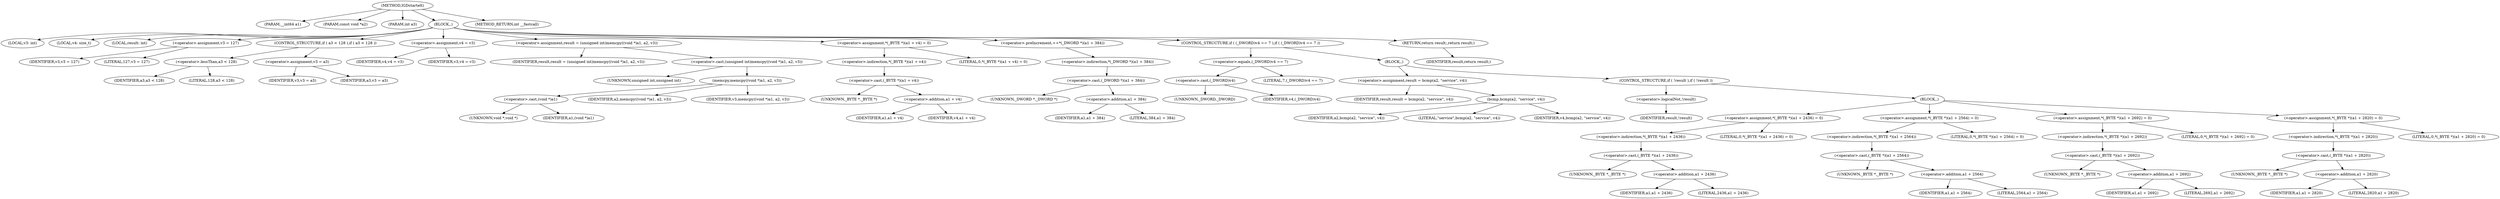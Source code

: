 digraph IGDstartelt {  
"1000104" [label = "(METHOD,IGDstartelt)" ]
"1000105" [label = "(PARAM,__int64 a1)" ]
"1000106" [label = "(PARAM,const void *a2)" ]
"1000107" [label = "(PARAM,int a3)" ]
"1000108" [label = "(BLOCK,,)" ]
"1000109" [label = "(LOCAL,v3: int)" ]
"1000110" [label = "(LOCAL,v4: size_t)" ]
"1000111" [label = "(LOCAL,result: int)" ]
"1000112" [label = "(<operator>.assignment,v3 = 127)" ]
"1000113" [label = "(IDENTIFIER,v3,v3 = 127)" ]
"1000114" [label = "(LITERAL,127,v3 = 127)" ]
"1000115" [label = "(CONTROL_STRUCTURE,if ( a3 < 128 ),if ( a3 < 128 ))" ]
"1000116" [label = "(<operator>.lessThan,a3 < 128)" ]
"1000117" [label = "(IDENTIFIER,a3,a3 < 128)" ]
"1000118" [label = "(LITERAL,128,a3 < 128)" ]
"1000119" [label = "(<operator>.assignment,v3 = a3)" ]
"1000120" [label = "(IDENTIFIER,v3,v3 = a3)" ]
"1000121" [label = "(IDENTIFIER,a3,v3 = a3)" ]
"1000122" [label = "(<operator>.assignment,v4 = v3)" ]
"1000123" [label = "(IDENTIFIER,v4,v4 = v3)" ]
"1000124" [label = "(IDENTIFIER,v3,v4 = v3)" ]
"1000125" [label = "(<operator>.assignment,result = (unsigned int)memcpy((void *)a1, a2, v3))" ]
"1000126" [label = "(IDENTIFIER,result,result = (unsigned int)memcpy((void *)a1, a2, v3))" ]
"1000127" [label = "(<operator>.cast,(unsigned int)memcpy((void *)a1, a2, v3))" ]
"1000128" [label = "(UNKNOWN,unsigned int,unsigned int)" ]
"1000129" [label = "(memcpy,memcpy((void *)a1, a2, v3))" ]
"1000130" [label = "(<operator>.cast,(void *)a1)" ]
"1000131" [label = "(UNKNOWN,void *,void *)" ]
"1000132" [label = "(IDENTIFIER,a1,(void *)a1)" ]
"1000133" [label = "(IDENTIFIER,a2,memcpy((void *)a1, a2, v3))" ]
"1000134" [label = "(IDENTIFIER,v3,memcpy((void *)a1, a2, v3))" ]
"1000135" [label = "(<operator>.assignment,*(_BYTE *)(a1 + v4) = 0)" ]
"1000136" [label = "(<operator>.indirection,*(_BYTE *)(a1 + v4))" ]
"1000137" [label = "(<operator>.cast,(_BYTE *)(a1 + v4))" ]
"1000138" [label = "(UNKNOWN,_BYTE *,_BYTE *)" ]
"1000139" [label = "(<operator>.addition,a1 + v4)" ]
"1000140" [label = "(IDENTIFIER,a1,a1 + v4)" ]
"1000141" [label = "(IDENTIFIER,v4,a1 + v4)" ]
"1000142" [label = "(LITERAL,0,*(_BYTE *)(a1 + v4) = 0)" ]
"1000143" [label = "(<operator>.preIncrement,++*(_DWORD *)(a1 + 384))" ]
"1000144" [label = "(<operator>.indirection,*(_DWORD *)(a1 + 384))" ]
"1000145" [label = "(<operator>.cast,(_DWORD *)(a1 + 384))" ]
"1000146" [label = "(UNKNOWN,_DWORD *,_DWORD *)" ]
"1000147" [label = "(<operator>.addition,a1 + 384)" ]
"1000148" [label = "(IDENTIFIER,a1,a1 + 384)" ]
"1000149" [label = "(LITERAL,384,a1 + 384)" ]
"1000150" [label = "(CONTROL_STRUCTURE,if ( (_DWORD)v4 == 7 ),if ( (_DWORD)v4 == 7 ))" ]
"1000151" [label = "(<operator>.equals,(_DWORD)v4 == 7)" ]
"1000152" [label = "(<operator>.cast,(_DWORD)v4)" ]
"1000153" [label = "(UNKNOWN,_DWORD,_DWORD)" ]
"1000154" [label = "(IDENTIFIER,v4,(_DWORD)v4)" ]
"1000155" [label = "(LITERAL,7,(_DWORD)v4 == 7)" ]
"1000156" [label = "(BLOCK,,)" ]
"1000157" [label = "(<operator>.assignment,result = bcmp(a2, \"service\", v4))" ]
"1000158" [label = "(IDENTIFIER,result,result = bcmp(a2, \"service\", v4))" ]
"1000159" [label = "(bcmp,bcmp(a2, \"service\", v4))" ]
"1000160" [label = "(IDENTIFIER,a2,bcmp(a2, \"service\", v4))" ]
"1000161" [label = "(LITERAL,\"service\",bcmp(a2, \"service\", v4))" ]
"1000162" [label = "(IDENTIFIER,v4,bcmp(a2, \"service\", v4))" ]
"1000163" [label = "(CONTROL_STRUCTURE,if ( !result ),if ( !result ))" ]
"1000164" [label = "(<operator>.logicalNot,!result)" ]
"1000165" [label = "(IDENTIFIER,result,!result)" ]
"1000166" [label = "(BLOCK,,)" ]
"1000167" [label = "(<operator>.assignment,*(_BYTE *)(a1 + 2436) = 0)" ]
"1000168" [label = "(<operator>.indirection,*(_BYTE *)(a1 + 2436))" ]
"1000169" [label = "(<operator>.cast,(_BYTE *)(a1 + 2436))" ]
"1000170" [label = "(UNKNOWN,_BYTE *,_BYTE *)" ]
"1000171" [label = "(<operator>.addition,a1 + 2436)" ]
"1000172" [label = "(IDENTIFIER,a1,a1 + 2436)" ]
"1000173" [label = "(LITERAL,2436,a1 + 2436)" ]
"1000174" [label = "(LITERAL,0,*(_BYTE *)(a1 + 2436) = 0)" ]
"1000175" [label = "(<operator>.assignment,*(_BYTE *)(a1 + 2564) = 0)" ]
"1000176" [label = "(<operator>.indirection,*(_BYTE *)(a1 + 2564))" ]
"1000177" [label = "(<operator>.cast,(_BYTE *)(a1 + 2564))" ]
"1000178" [label = "(UNKNOWN,_BYTE *,_BYTE *)" ]
"1000179" [label = "(<operator>.addition,a1 + 2564)" ]
"1000180" [label = "(IDENTIFIER,a1,a1 + 2564)" ]
"1000181" [label = "(LITERAL,2564,a1 + 2564)" ]
"1000182" [label = "(LITERAL,0,*(_BYTE *)(a1 + 2564) = 0)" ]
"1000183" [label = "(<operator>.assignment,*(_BYTE *)(a1 + 2692) = 0)" ]
"1000184" [label = "(<operator>.indirection,*(_BYTE *)(a1 + 2692))" ]
"1000185" [label = "(<operator>.cast,(_BYTE *)(a1 + 2692))" ]
"1000186" [label = "(UNKNOWN,_BYTE *,_BYTE *)" ]
"1000187" [label = "(<operator>.addition,a1 + 2692)" ]
"1000188" [label = "(IDENTIFIER,a1,a1 + 2692)" ]
"1000189" [label = "(LITERAL,2692,a1 + 2692)" ]
"1000190" [label = "(LITERAL,0,*(_BYTE *)(a1 + 2692) = 0)" ]
"1000191" [label = "(<operator>.assignment,*(_BYTE *)(a1 + 2820) = 0)" ]
"1000192" [label = "(<operator>.indirection,*(_BYTE *)(a1 + 2820))" ]
"1000193" [label = "(<operator>.cast,(_BYTE *)(a1 + 2820))" ]
"1000194" [label = "(UNKNOWN,_BYTE *,_BYTE *)" ]
"1000195" [label = "(<operator>.addition,a1 + 2820)" ]
"1000196" [label = "(IDENTIFIER,a1,a1 + 2820)" ]
"1000197" [label = "(LITERAL,2820,a1 + 2820)" ]
"1000198" [label = "(LITERAL,0,*(_BYTE *)(a1 + 2820) = 0)" ]
"1000199" [label = "(RETURN,return result;,return result;)" ]
"1000200" [label = "(IDENTIFIER,result,return result;)" ]
"1000201" [label = "(METHOD_RETURN,int __fastcall)" ]
  "1000104" -> "1000105" 
  "1000104" -> "1000106" 
  "1000104" -> "1000107" 
  "1000104" -> "1000108" 
  "1000104" -> "1000201" 
  "1000108" -> "1000109" 
  "1000108" -> "1000110" 
  "1000108" -> "1000111" 
  "1000108" -> "1000112" 
  "1000108" -> "1000115" 
  "1000108" -> "1000122" 
  "1000108" -> "1000125" 
  "1000108" -> "1000135" 
  "1000108" -> "1000143" 
  "1000108" -> "1000150" 
  "1000108" -> "1000199" 
  "1000112" -> "1000113" 
  "1000112" -> "1000114" 
  "1000115" -> "1000116" 
  "1000115" -> "1000119" 
  "1000116" -> "1000117" 
  "1000116" -> "1000118" 
  "1000119" -> "1000120" 
  "1000119" -> "1000121" 
  "1000122" -> "1000123" 
  "1000122" -> "1000124" 
  "1000125" -> "1000126" 
  "1000125" -> "1000127" 
  "1000127" -> "1000128" 
  "1000127" -> "1000129" 
  "1000129" -> "1000130" 
  "1000129" -> "1000133" 
  "1000129" -> "1000134" 
  "1000130" -> "1000131" 
  "1000130" -> "1000132" 
  "1000135" -> "1000136" 
  "1000135" -> "1000142" 
  "1000136" -> "1000137" 
  "1000137" -> "1000138" 
  "1000137" -> "1000139" 
  "1000139" -> "1000140" 
  "1000139" -> "1000141" 
  "1000143" -> "1000144" 
  "1000144" -> "1000145" 
  "1000145" -> "1000146" 
  "1000145" -> "1000147" 
  "1000147" -> "1000148" 
  "1000147" -> "1000149" 
  "1000150" -> "1000151" 
  "1000150" -> "1000156" 
  "1000151" -> "1000152" 
  "1000151" -> "1000155" 
  "1000152" -> "1000153" 
  "1000152" -> "1000154" 
  "1000156" -> "1000157" 
  "1000156" -> "1000163" 
  "1000157" -> "1000158" 
  "1000157" -> "1000159" 
  "1000159" -> "1000160" 
  "1000159" -> "1000161" 
  "1000159" -> "1000162" 
  "1000163" -> "1000164" 
  "1000163" -> "1000166" 
  "1000164" -> "1000165" 
  "1000166" -> "1000167" 
  "1000166" -> "1000175" 
  "1000166" -> "1000183" 
  "1000166" -> "1000191" 
  "1000167" -> "1000168" 
  "1000167" -> "1000174" 
  "1000168" -> "1000169" 
  "1000169" -> "1000170" 
  "1000169" -> "1000171" 
  "1000171" -> "1000172" 
  "1000171" -> "1000173" 
  "1000175" -> "1000176" 
  "1000175" -> "1000182" 
  "1000176" -> "1000177" 
  "1000177" -> "1000178" 
  "1000177" -> "1000179" 
  "1000179" -> "1000180" 
  "1000179" -> "1000181" 
  "1000183" -> "1000184" 
  "1000183" -> "1000190" 
  "1000184" -> "1000185" 
  "1000185" -> "1000186" 
  "1000185" -> "1000187" 
  "1000187" -> "1000188" 
  "1000187" -> "1000189" 
  "1000191" -> "1000192" 
  "1000191" -> "1000198" 
  "1000192" -> "1000193" 
  "1000193" -> "1000194" 
  "1000193" -> "1000195" 
  "1000195" -> "1000196" 
  "1000195" -> "1000197" 
  "1000199" -> "1000200" 
}
